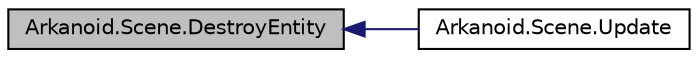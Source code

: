 digraph "Arkanoid.Scene.DestroyEntity"
{
 // INTERACTIVE_SVG=YES
  edge [fontname="Helvetica",fontsize="10",labelfontname="Helvetica",labelfontsize="10"];
  node [fontname="Helvetica",fontsize="10",shape=record];
  rankdir="LR";
  Node5 [label="Arkanoid.Scene.DestroyEntity",height=0.2,width=0.4,color="black", fillcolor="grey75", style="filled", fontcolor="black"];
  Node5 -> Node6 [dir="back",color="midnightblue",fontsize="10",style="solid",fontname="Helvetica"];
  Node6 [label="Arkanoid.Scene.Update",height=0.2,width=0.4,color="black", fillcolor="white", style="filled",URL="$class_arkanoid_1_1_scene.html#afec94eaed9aa683436aecfba8c93bacc",tooltip="Every frame removes destroyed entities, invokes update and draw functions, checks collisions between ..."];
}
